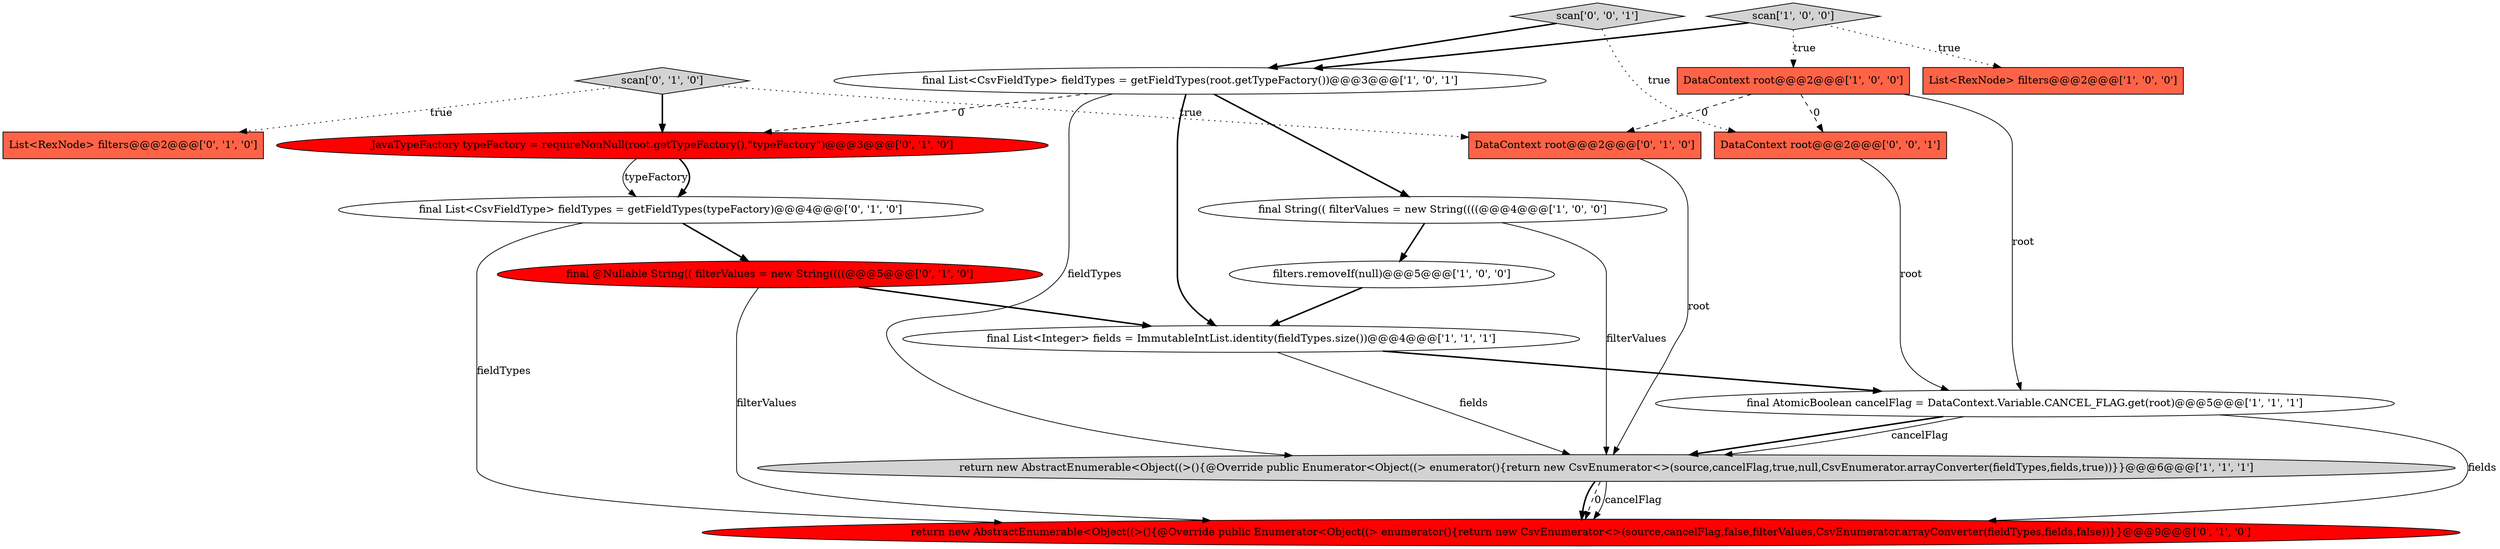 digraph {
9 [style = filled, label = "scan['0', '1', '0']", fillcolor = lightgray, shape = diamond image = "AAA0AAABBB2BBB"];
8 [style = filled, label = "filters.removeIf(null)@@@5@@@['1', '0', '0']", fillcolor = white, shape = ellipse image = "AAA0AAABBB1BBB"];
11 [style = filled, label = "DataContext root@@@2@@@['0', '1', '0']", fillcolor = tomato, shape = box image = "AAA1AAABBB2BBB"];
15 [style = filled, label = "JavaTypeFactory typeFactory = requireNonNull(root.getTypeFactory(),\"typeFactory\")@@@3@@@['0', '1', '0']", fillcolor = red, shape = ellipse image = "AAA1AAABBB2BBB"];
10 [style = filled, label = "List<RexNode> filters@@@2@@@['0', '1', '0']", fillcolor = tomato, shape = box image = "AAA0AAABBB2BBB"];
5 [style = filled, label = "final List<CsvFieldType> fieldTypes = getFieldTypes(root.getTypeFactory())@@@3@@@['1', '0', '1']", fillcolor = white, shape = ellipse image = "AAA0AAABBB1BBB"];
13 [style = filled, label = "final @Nullable String(( filterValues = new String((((@@@5@@@['0', '1', '0']", fillcolor = red, shape = ellipse image = "AAA1AAABBB2BBB"];
2 [style = filled, label = "final List<Integer> fields = ImmutableIntList.identity(fieldTypes.size())@@@4@@@['1', '1', '1']", fillcolor = white, shape = ellipse image = "AAA0AAABBB1BBB"];
0 [style = filled, label = "return new AbstractEnumerable<Object((>(){@Override public Enumerator<Object((> enumerator(){return new CsvEnumerator<>(source,cancelFlag,true,null,CsvEnumerator.arrayConverter(fieldTypes,fields,true))}}@@@6@@@['1', '1', '1']", fillcolor = lightgray, shape = ellipse image = "AAA0AAABBB1BBB"];
3 [style = filled, label = "List<RexNode> filters@@@2@@@['1', '0', '0']", fillcolor = tomato, shape = box image = "AAA0AAABBB1BBB"];
7 [style = filled, label = "final AtomicBoolean cancelFlag = DataContext.Variable.CANCEL_FLAG.get(root)@@@5@@@['1', '1', '1']", fillcolor = white, shape = ellipse image = "AAA0AAABBB1BBB"];
6 [style = filled, label = "DataContext root@@@2@@@['1', '0', '0']", fillcolor = tomato, shape = box image = "AAA1AAABBB1BBB"];
14 [style = filled, label = "return new AbstractEnumerable<Object((>(){@Override public Enumerator<Object((> enumerator(){return new CsvEnumerator<>(source,cancelFlag,false,filterValues,CsvEnumerator.arrayConverter(fieldTypes,fields,false))}}@@@9@@@['0', '1', '0']", fillcolor = red, shape = ellipse image = "AAA1AAABBB2BBB"];
1 [style = filled, label = "final String(( filterValues = new String((((@@@4@@@['1', '0', '0']", fillcolor = white, shape = ellipse image = "AAA0AAABBB1BBB"];
16 [style = filled, label = "DataContext root@@@2@@@['0', '0', '1']", fillcolor = tomato, shape = box image = "AAA0AAABBB3BBB"];
17 [style = filled, label = "scan['0', '0', '1']", fillcolor = lightgray, shape = diamond image = "AAA0AAABBB3BBB"];
4 [style = filled, label = "scan['1', '0', '0']", fillcolor = lightgray, shape = diamond image = "AAA0AAABBB1BBB"];
12 [style = filled, label = "final List<CsvFieldType> fieldTypes = getFieldTypes(typeFactory)@@@4@@@['0', '1', '0']", fillcolor = white, shape = ellipse image = "AAA0AAABBB2BBB"];
4->6 [style = dotted, label="true"];
12->14 [style = solid, label="fieldTypes"];
1->0 [style = solid, label="filterValues"];
17->5 [style = bold, label=""];
1->8 [style = bold, label=""];
7->14 [style = solid, label="fields"];
6->7 [style = solid, label="root"];
9->11 [style = dotted, label="true"];
6->11 [style = dashed, label="0"];
7->0 [style = bold, label=""];
16->7 [style = solid, label="root"];
2->0 [style = solid, label="fields"];
11->0 [style = solid, label="root"];
17->16 [style = dotted, label="true"];
7->0 [style = solid, label="cancelFlag"];
0->14 [style = dashed, label="0"];
5->0 [style = solid, label="fieldTypes"];
12->13 [style = bold, label=""];
0->14 [style = solid, label="cancelFlag"];
5->1 [style = bold, label=""];
5->2 [style = bold, label=""];
0->14 [style = bold, label=""];
6->16 [style = dashed, label="0"];
4->3 [style = dotted, label="true"];
8->2 [style = bold, label=""];
9->15 [style = bold, label=""];
15->12 [style = solid, label="typeFactory"];
15->12 [style = bold, label=""];
2->7 [style = bold, label=""];
5->15 [style = dashed, label="0"];
9->10 [style = dotted, label="true"];
4->5 [style = bold, label=""];
13->2 [style = bold, label=""];
13->14 [style = solid, label="filterValues"];
}
